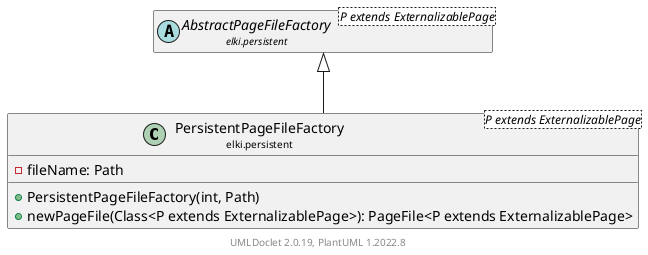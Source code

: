 @startuml
    remove .*\.(Instance|Par|Parameterizer|Factory)$
    set namespaceSeparator none
    hide empty fields
    hide empty methods

    class "<size:14>PersistentPageFileFactory\n<size:10>elki.persistent" as elki.persistent.PersistentPageFileFactory<P extends ExternalizablePage> [[PersistentPageFileFactory.html]] {
        -fileName: Path
        +PersistentPageFileFactory(int, Path)
        +newPageFile(Class<P extends ExternalizablePage>): PageFile<P extends ExternalizablePage>
    }

    abstract class "<size:14>AbstractPageFileFactory\n<size:10>elki.persistent" as elki.persistent.AbstractPageFileFactory<P extends ExternalizablePage> [[AbstractPageFileFactory.html]]
    class "<size:14>PersistentPageFileFactory.Par\n<size:10>elki.persistent" as elki.persistent.PersistentPageFileFactory.Par

    elki.persistent.AbstractPageFileFactory <|-- elki.persistent.PersistentPageFileFactory
    elki.persistent.PersistentPageFileFactory +-- elki.persistent.PersistentPageFileFactory.Par

    center footer UMLDoclet 2.0.19, PlantUML 1.2022.8
@enduml
